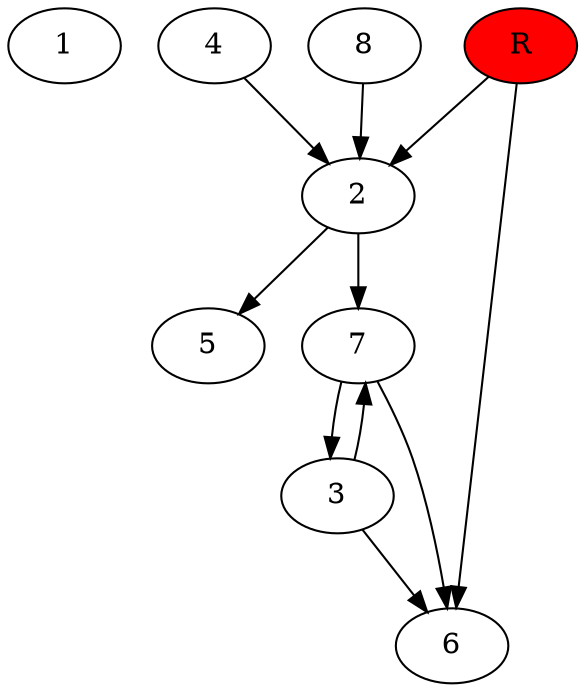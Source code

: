 digraph prb33537 {
	1
	2
	3
	4
	5
	6
	7
	8
	R [fillcolor="#ff0000" style=filled]
	2 -> 5
	2 -> 7
	3 -> 6
	3 -> 7
	4 -> 2
	7 -> 3
	7 -> 6
	8 -> 2
	R -> 2
	R -> 6
}
